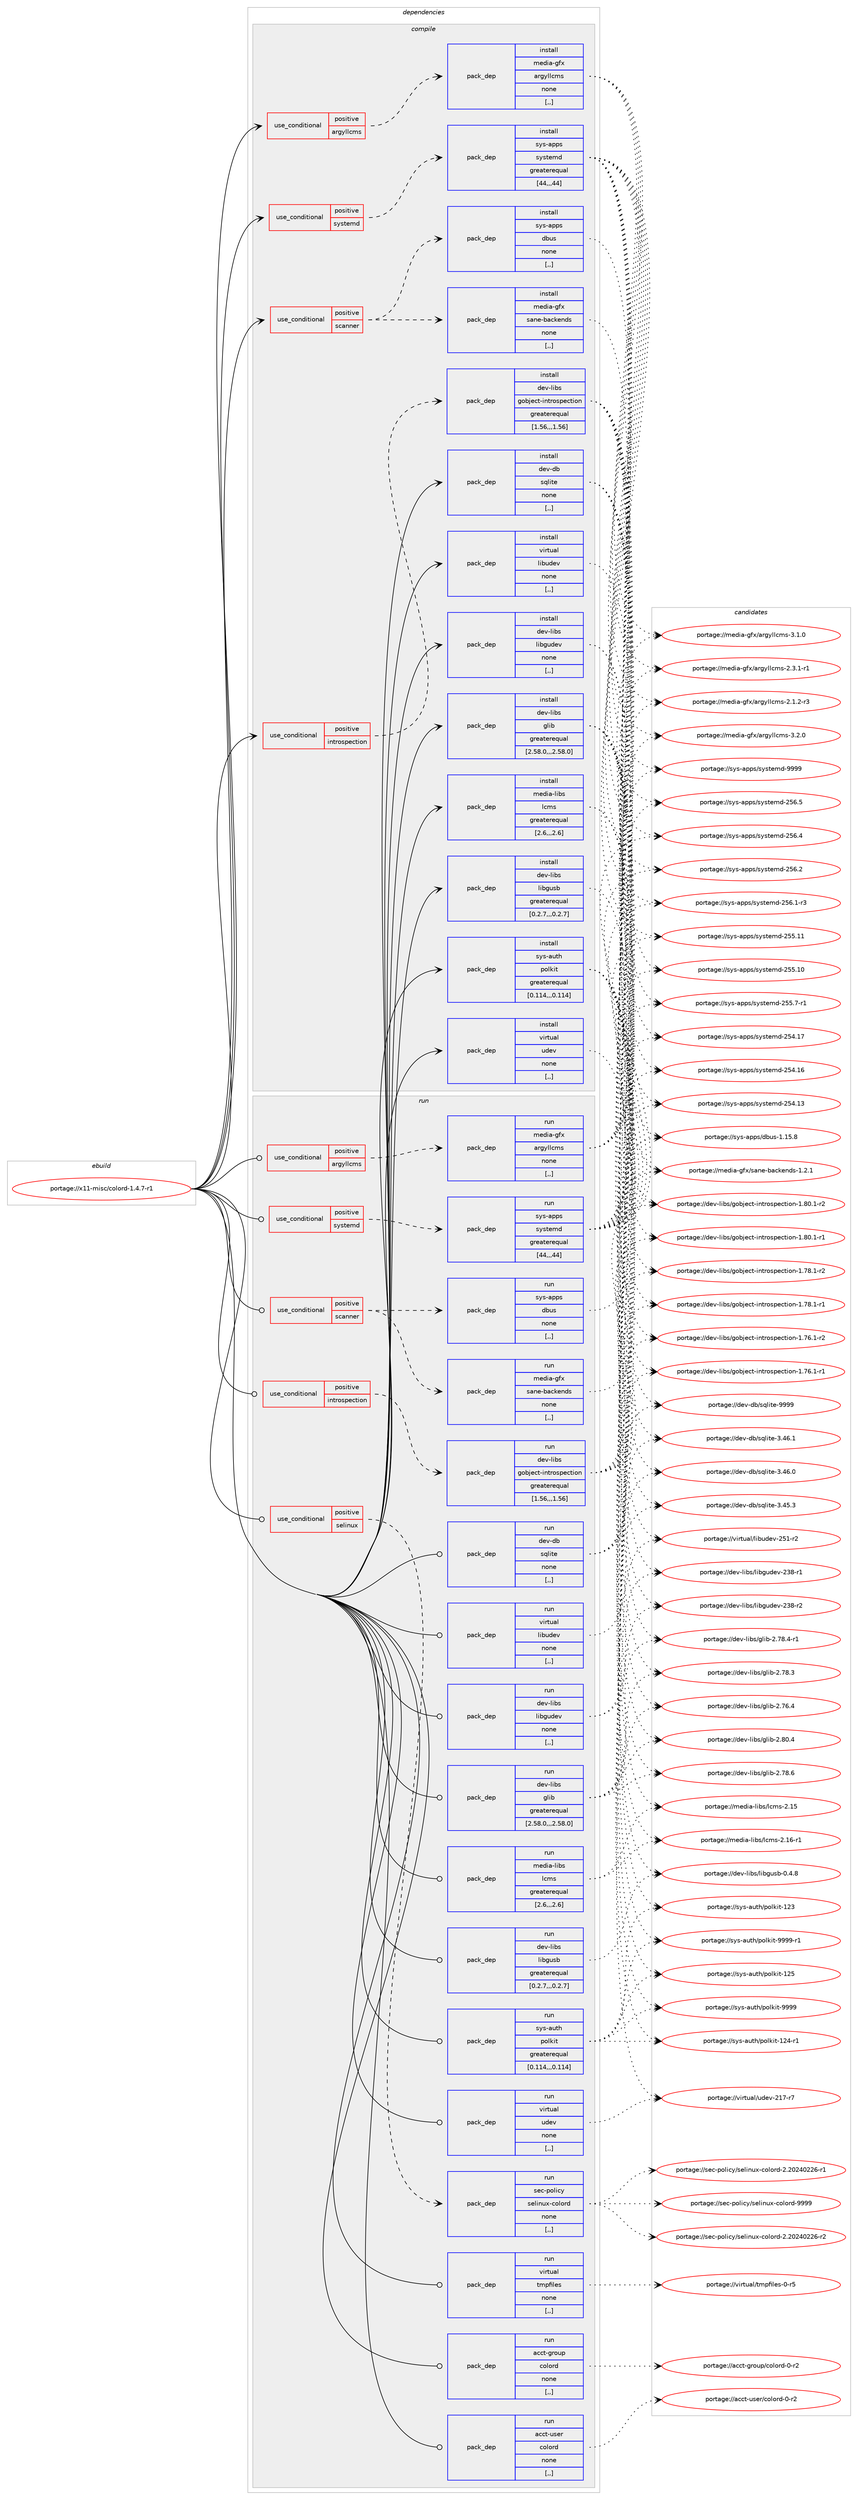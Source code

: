 digraph prolog {

# *************
# Graph options
# *************

newrank=true;
concentrate=true;
compound=true;
graph [rankdir=LR,fontname=Helvetica,fontsize=10,ranksep=1.5];#, ranksep=2.5, nodesep=0.2];
edge  [arrowhead=vee];
node  [fontname=Helvetica,fontsize=10];

# **********
# The ebuild
# **********

subgraph cluster_leftcol {
color=gray;
label=<<i>ebuild</i>>;
id [label="portage://x11-misc/colord-1.4.7-r1", color=red, width=4, href="../x11-misc/colord-1.4.7-r1.svg"];
}

# ****************
# The dependencies
# ****************

subgraph cluster_midcol {
color=gray;
label=<<i>dependencies</i>>;
subgraph cluster_compile {
fillcolor="#eeeeee";
style=filled;
label=<<i>compile</i>>;
subgraph cond12814 {
dependency37055 [label=<<TABLE BORDER="0" CELLBORDER="1" CELLSPACING="0" CELLPADDING="4"><TR><TD ROWSPAN="3" CELLPADDING="10">use_conditional</TD></TR><TR><TD>positive</TD></TR><TR><TD>argyllcms</TD></TR></TABLE>>, shape=none, color=red];
subgraph pack23958 {
dependency37056 [label=<<TABLE BORDER="0" CELLBORDER="1" CELLSPACING="0" CELLPADDING="4" WIDTH="220"><TR><TD ROWSPAN="6" CELLPADDING="30">pack_dep</TD></TR><TR><TD WIDTH="110">install</TD></TR><TR><TD>media-gfx</TD></TR><TR><TD>argyllcms</TD></TR><TR><TD>none</TD></TR><TR><TD>[,,]</TD></TR></TABLE>>, shape=none, color=blue];
}
dependency37055:e -> dependency37056:w [weight=20,style="dashed",arrowhead="vee"];
}
id:e -> dependency37055:w [weight=20,style="solid",arrowhead="vee"];
subgraph cond12815 {
dependency37057 [label=<<TABLE BORDER="0" CELLBORDER="1" CELLSPACING="0" CELLPADDING="4"><TR><TD ROWSPAN="3" CELLPADDING="10">use_conditional</TD></TR><TR><TD>positive</TD></TR><TR><TD>introspection</TD></TR></TABLE>>, shape=none, color=red];
subgraph pack23959 {
dependency37058 [label=<<TABLE BORDER="0" CELLBORDER="1" CELLSPACING="0" CELLPADDING="4" WIDTH="220"><TR><TD ROWSPAN="6" CELLPADDING="30">pack_dep</TD></TR><TR><TD WIDTH="110">install</TD></TR><TR><TD>dev-libs</TD></TR><TR><TD>gobject-introspection</TD></TR><TR><TD>greaterequal</TD></TR><TR><TD>[1.56,,,1.56]</TD></TR></TABLE>>, shape=none, color=blue];
}
dependency37057:e -> dependency37058:w [weight=20,style="dashed",arrowhead="vee"];
}
id:e -> dependency37057:w [weight=20,style="solid",arrowhead="vee"];
subgraph cond12816 {
dependency37059 [label=<<TABLE BORDER="0" CELLBORDER="1" CELLSPACING="0" CELLPADDING="4"><TR><TD ROWSPAN="3" CELLPADDING="10">use_conditional</TD></TR><TR><TD>positive</TD></TR><TR><TD>scanner</TD></TR></TABLE>>, shape=none, color=red];
subgraph pack23960 {
dependency37060 [label=<<TABLE BORDER="0" CELLBORDER="1" CELLSPACING="0" CELLPADDING="4" WIDTH="220"><TR><TD ROWSPAN="6" CELLPADDING="30">pack_dep</TD></TR><TR><TD WIDTH="110">install</TD></TR><TR><TD>media-gfx</TD></TR><TR><TD>sane-backends</TD></TR><TR><TD>none</TD></TR><TR><TD>[,,]</TD></TR></TABLE>>, shape=none, color=blue];
}
dependency37059:e -> dependency37060:w [weight=20,style="dashed",arrowhead="vee"];
subgraph pack23961 {
dependency37061 [label=<<TABLE BORDER="0" CELLBORDER="1" CELLSPACING="0" CELLPADDING="4" WIDTH="220"><TR><TD ROWSPAN="6" CELLPADDING="30">pack_dep</TD></TR><TR><TD WIDTH="110">install</TD></TR><TR><TD>sys-apps</TD></TR><TR><TD>dbus</TD></TR><TR><TD>none</TD></TR><TR><TD>[,,]</TD></TR></TABLE>>, shape=none, color=blue];
}
dependency37059:e -> dependency37061:w [weight=20,style="dashed",arrowhead="vee"];
}
id:e -> dependency37059:w [weight=20,style="solid",arrowhead="vee"];
subgraph cond12817 {
dependency37062 [label=<<TABLE BORDER="0" CELLBORDER="1" CELLSPACING="0" CELLPADDING="4"><TR><TD ROWSPAN="3" CELLPADDING="10">use_conditional</TD></TR><TR><TD>positive</TD></TR><TR><TD>systemd</TD></TR></TABLE>>, shape=none, color=red];
subgraph pack23962 {
dependency37063 [label=<<TABLE BORDER="0" CELLBORDER="1" CELLSPACING="0" CELLPADDING="4" WIDTH="220"><TR><TD ROWSPAN="6" CELLPADDING="30">pack_dep</TD></TR><TR><TD WIDTH="110">install</TD></TR><TR><TD>sys-apps</TD></TR><TR><TD>systemd</TD></TR><TR><TD>greaterequal</TD></TR><TR><TD>[44,,,44]</TD></TR></TABLE>>, shape=none, color=blue];
}
dependency37062:e -> dependency37063:w [weight=20,style="dashed",arrowhead="vee"];
}
id:e -> dependency37062:w [weight=20,style="solid",arrowhead="vee"];
subgraph pack23963 {
dependency37064 [label=<<TABLE BORDER="0" CELLBORDER="1" CELLSPACING="0" CELLPADDING="4" WIDTH="220"><TR><TD ROWSPAN="6" CELLPADDING="30">pack_dep</TD></TR><TR><TD WIDTH="110">install</TD></TR><TR><TD>dev-db</TD></TR><TR><TD>sqlite</TD></TR><TR><TD>none</TD></TR><TR><TD>[,,]</TD></TR></TABLE>>, shape=none, color=blue];
}
id:e -> dependency37064:w [weight=20,style="solid",arrowhead="vee"];
subgraph pack23964 {
dependency37065 [label=<<TABLE BORDER="0" CELLBORDER="1" CELLSPACING="0" CELLPADDING="4" WIDTH="220"><TR><TD ROWSPAN="6" CELLPADDING="30">pack_dep</TD></TR><TR><TD WIDTH="110">install</TD></TR><TR><TD>dev-libs</TD></TR><TR><TD>glib</TD></TR><TR><TD>greaterequal</TD></TR><TR><TD>[2.58.0,,,2.58.0]</TD></TR></TABLE>>, shape=none, color=blue];
}
id:e -> dependency37065:w [weight=20,style="solid",arrowhead="vee"];
subgraph pack23965 {
dependency37066 [label=<<TABLE BORDER="0" CELLBORDER="1" CELLSPACING="0" CELLPADDING="4" WIDTH="220"><TR><TD ROWSPAN="6" CELLPADDING="30">pack_dep</TD></TR><TR><TD WIDTH="110">install</TD></TR><TR><TD>dev-libs</TD></TR><TR><TD>libgudev</TD></TR><TR><TD>none</TD></TR><TR><TD>[,,]</TD></TR></TABLE>>, shape=none, color=blue];
}
id:e -> dependency37066:w [weight=20,style="solid",arrowhead="vee"];
subgraph pack23966 {
dependency37067 [label=<<TABLE BORDER="0" CELLBORDER="1" CELLSPACING="0" CELLPADDING="4" WIDTH="220"><TR><TD ROWSPAN="6" CELLPADDING="30">pack_dep</TD></TR><TR><TD WIDTH="110">install</TD></TR><TR><TD>dev-libs</TD></TR><TR><TD>libgusb</TD></TR><TR><TD>greaterequal</TD></TR><TR><TD>[0.2.7,,,0.2.7]</TD></TR></TABLE>>, shape=none, color=blue];
}
id:e -> dependency37067:w [weight=20,style="solid",arrowhead="vee"];
subgraph pack23967 {
dependency37068 [label=<<TABLE BORDER="0" CELLBORDER="1" CELLSPACING="0" CELLPADDING="4" WIDTH="220"><TR><TD ROWSPAN="6" CELLPADDING="30">pack_dep</TD></TR><TR><TD WIDTH="110">install</TD></TR><TR><TD>media-libs</TD></TR><TR><TD>lcms</TD></TR><TR><TD>greaterequal</TD></TR><TR><TD>[2.6,,,2.6]</TD></TR></TABLE>>, shape=none, color=blue];
}
id:e -> dependency37068:w [weight=20,style="solid",arrowhead="vee"];
subgraph pack23968 {
dependency37069 [label=<<TABLE BORDER="0" CELLBORDER="1" CELLSPACING="0" CELLPADDING="4" WIDTH="220"><TR><TD ROWSPAN="6" CELLPADDING="30">pack_dep</TD></TR><TR><TD WIDTH="110">install</TD></TR><TR><TD>sys-auth</TD></TR><TR><TD>polkit</TD></TR><TR><TD>greaterequal</TD></TR><TR><TD>[0.114,,,0.114]</TD></TR></TABLE>>, shape=none, color=blue];
}
id:e -> dependency37069:w [weight=20,style="solid",arrowhead="vee"];
subgraph pack23969 {
dependency37070 [label=<<TABLE BORDER="0" CELLBORDER="1" CELLSPACING="0" CELLPADDING="4" WIDTH="220"><TR><TD ROWSPAN="6" CELLPADDING="30">pack_dep</TD></TR><TR><TD WIDTH="110">install</TD></TR><TR><TD>virtual</TD></TR><TR><TD>libudev</TD></TR><TR><TD>none</TD></TR><TR><TD>[,,]</TD></TR></TABLE>>, shape=none, color=blue];
}
id:e -> dependency37070:w [weight=20,style="solid",arrowhead="vee"];
subgraph pack23970 {
dependency37071 [label=<<TABLE BORDER="0" CELLBORDER="1" CELLSPACING="0" CELLPADDING="4" WIDTH="220"><TR><TD ROWSPAN="6" CELLPADDING="30">pack_dep</TD></TR><TR><TD WIDTH="110">install</TD></TR><TR><TD>virtual</TD></TR><TR><TD>udev</TD></TR><TR><TD>none</TD></TR><TR><TD>[,,]</TD></TR></TABLE>>, shape=none, color=blue];
}
id:e -> dependency37071:w [weight=20,style="solid",arrowhead="vee"];
}
subgraph cluster_compileandrun {
fillcolor="#eeeeee";
style=filled;
label=<<i>compile and run</i>>;
}
subgraph cluster_run {
fillcolor="#eeeeee";
style=filled;
label=<<i>run</i>>;
subgraph cond12818 {
dependency37072 [label=<<TABLE BORDER="0" CELLBORDER="1" CELLSPACING="0" CELLPADDING="4"><TR><TD ROWSPAN="3" CELLPADDING="10">use_conditional</TD></TR><TR><TD>positive</TD></TR><TR><TD>argyllcms</TD></TR></TABLE>>, shape=none, color=red];
subgraph pack23971 {
dependency37073 [label=<<TABLE BORDER="0" CELLBORDER="1" CELLSPACING="0" CELLPADDING="4" WIDTH="220"><TR><TD ROWSPAN="6" CELLPADDING="30">pack_dep</TD></TR><TR><TD WIDTH="110">run</TD></TR><TR><TD>media-gfx</TD></TR><TR><TD>argyllcms</TD></TR><TR><TD>none</TD></TR><TR><TD>[,,]</TD></TR></TABLE>>, shape=none, color=blue];
}
dependency37072:e -> dependency37073:w [weight=20,style="dashed",arrowhead="vee"];
}
id:e -> dependency37072:w [weight=20,style="solid",arrowhead="odot"];
subgraph cond12819 {
dependency37074 [label=<<TABLE BORDER="0" CELLBORDER="1" CELLSPACING="0" CELLPADDING="4"><TR><TD ROWSPAN="3" CELLPADDING="10">use_conditional</TD></TR><TR><TD>positive</TD></TR><TR><TD>introspection</TD></TR></TABLE>>, shape=none, color=red];
subgraph pack23972 {
dependency37075 [label=<<TABLE BORDER="0" CELLBORDER="1" CELLSPACING="0" CELLPADDING="4" WIDTH="220"><TR><TD ROWSPAN="6" CELLPADDING="30">pack_dep</TD></TR><TR><TD WIDTH="110">run</TD></TR><TR><TD>dev-libs</TD></TR><TR><TD>gobject-introspection</TD></TR><TR><TD>greaterequal</TD></TR><TR><TD>[1.56,,,1.56]</TD></TR></TABLE>>, shape=none, color=blue];
}
dependency37074:e -> dependency37075:w [weight=20,style="dashed",arrowhead="vee"];
}
id:e -> dependency37074:w [weight=20,style="solid",arrowhead="odot"];
subgraph cond12820 {
dependency37076 [label=<<TABLE BORDER="0" CELLBORDER="1" CELLSPACING="0" CELLPADDING="4"><TR><TD ROWSPAN="3" CELLPADDING="10">use_conditional</TD></TR><TR><TD>positive</TD></TR><TR><TD>scanner</TD></TR></TABLE>>, shape=none, color=red];
subgraph pack23973 {
dependency37077 [label=<<TABLE BORDER="0" CELLBORDER="1" CELLSPACING="0" CELLPADDING="4" WIDTH="220"><TR><TD ROWSPAN="6" CELLPADDING="30">pack_dep</TD></TR><TR><TD WIDTH="110">run</TD></TR><TR><TD>media-gfx</TD></TR><TR><TD>sane-backends</TD></TR><TR><TD>none</TD></TR><TR><TD>[,,]</TD></TR></TABLE>>, shape=none, color=blue];
}
dependency37076:e -> dependency37077:w [weight=20,style="dashed",arrowhead="vee"];
subgraph pack23974 {
dependency37078 [label=<<TABLE BORDER="0" CELLBORDER="1" CELLSPACING="0" CELLPADDING="4" WIDTH="220"><TR><TD ROWSPAN="6" CELLPADDING="30">pack_dep</TD></TR><TR><TD WIDTH="110">run</TD></TR><TR><TD>sys-apps</TD></TR><TR><TD>dbus</TD></TR><TR><TD>none</TD></TR><TR><TD>[,,]</TD></TR></TABLE>>, shape=none, color=blue];
}
dependency37076:e -> dependency37078:w [weight=20,style="dashed",arrowhead="vee"];
}
id:e -> dependency37076:w [weight=20,style="solid",arrowhead="odot"];
subgraph cond12821 {
dependency37079 [label=<<TABLE BORDER="0" CELLBORDER="1" CELLSPACING="0" CELLPADDING="4"><TR><TD ROWSPAN="3" CELLPADDING="10">use_conditional</TD></TR><TR><TD>positive</TD></TR><TR><TD>selinux</TD></TR></TABLE>>, shape=none, color=red];
subgraph pack23975 {
dependency37080 [label=<<TABLE BORDER="0" CELLBORDER="1" CELLSPACING="0" CELLPADDING="4" WIDTH="220"><TR><TD ROWSPAN="6" CELLPADDING="30">pack_dep</TD></TR><TR><TD WIDTH="110">run</TD></TR><TR><TD>sec-policy</TD></TR><TR><TD>selinux-colord</TD></TR><TR><TD>none</TD></TR><TR><TD>[,,]</TD></TR></TABLE>>, shape=none, color=blue];
}
dependency37079:e -> dependency37080:w [weight=20,style="dashed",arrowhead="vee"];
}
id:e -> dependency37079:w [weight=20,style="solid",arrowhead="odot"];
subgraph cond12822 {
dependency37081 [label=<<TABLE BORDER="0" CELLBORDER="1" CELLSPACING="0" CELLPADDING="4"><TR><TD ROWSPAN="3" CELLPADDING="10">use_conditional</TD></TR><TR><TD>positive</TD></TR><TR><TD>systemd</TD></TR></TABLE>>, shape=none, color=red];
subgraph pack23976 {
dependency37082 [label=<<TABLE BORDER="0" CELLBORDER="1" CELLSPACING="0" CELLPADDING="4" WIDTH="220"><TR><TD ROWSPAN="6" CELLPADDING="30">pack_dep</TD></TR><TR><TD WIDTH="110">run</TD></TR><TR><TD>sys-apps</TD></TR><TR><TD>systemd</TD></TR><TR><TD>greaterequal</TD></TR><TR><TD>[44,,,44]</TD></TR></TABLE>>, shape=none, color=blue];
}
dependency37081:e -> dependency37082:w [weight=20,style="dashed",arrowhead="vee"];
}
id:e -> dependency37081:w [weight=20,style="solid",arrowhead="odot"];
subgraph pack23977 {
dependency37083 [label=<<TABLE BORDER="0" CELLBORDER="1" CELLSPACING="0" CELLPADDING="4" WIDTH="220"><TR><TD ROWSPAN="6" CELLPADDING="30">pack_dep</TD></TR><TR><TD WIDTH="110">run</TD></TR><TR><TD>acct-group</TD></TR><TR><TD>colord</TD></TR><TR><TD>none</TD></TR><TR><TD>[,,]</TD></TR></TABLE>>, shape=none, color=blue];
}
id:e -> dependency37083:w [weight=20,style="solid",arrowhead="odot"];
subgraph pack23978 {
dependency37084 [label=<<TABLE BORDER="0" CELLBORDER="1" CELLSPACING="0" CELLPADDING="4" WIDTH="220"><TR><TD ROWSPAN="6" CELLPADDING="30">pack_dep</TD></TR><TR><TD WIDTH="110">run</TD></TR><TR><TD>acct-user</TD></TR><TR><TD>colord</TD></TR><TR><TD>none</TD></TR><TR><TD>[,,]</TD></TR></TABLE>>, shape=none, color=blue];
}
id:e -> dependency37084:w [weight=20,style="solid",arrowhead="odot"];
subgraph pack23979 {
dependency37085 [label=<<TABLE BORDER="0" CELLBORDER="1" CELLSPACING="0" CELLPADDING="4" WIDTH="220"><TR><TD ROWSPAN="6" CELLPADDING="30">pack_dep</TD></TR><TR><TD WIDTH="110">run</TD></TR><TR><TD>dev-db</TD></TR><TR><TD>sqlite</TD></TR><TR><TD>none</TD></TR><TR><TD>[,,]</TD></TR></TABLE>>, shape=none, color=blue];
}
id:e -> dependency37085:w [weight=20,style="solid",arrowhead="odot"];
subgraph pack23980 {
dependency37086 [label=<<TABLE BORDER="0" CELLBORDER="1" CELLSPACING="0" CELLPADDING="4" WIDTH="220"><TR><TD ROWSPAN="6" CELLPADDING="30">pack_dep</TD></TR><TR><TD WIDTH="110">run</TD></TR><TR><TD>dev-libs</TD></TR><TR><TD>glib</TD></TR><TR><TD>greaterequal</TD></TR><TR><TD>[2.58.0,,,2.58.0]</TD></TR></TABLE>>, shape=none, color=blue];
}
id:e -> dependency37086:w [weight=20,style="solid",arrowhead="odot"];
subgraph pack23981 {
dependency37087 [label=<<TABLE BORDER="0" CELLBORDER="1" CELLSPACING="0" CELLPADDING="4" WIDTH="220"><TR><TD ROWSPAN="6" CELLPADDING="30">pack_dep</TD></TR><TR><TD WIDTH="110">run</TD></TR><TR><TD>dev-libs</TD></TR><TR><TD>libgudev</TD></TR><TR><TD>none</TD></TR><TR><TD>[,,]</TD></TR></TABLE>>, shape=none, color=blue];
}
id:e -> dependency37087:w [weight=20,style="solid",arrowhead="odot"];
subgraph pack23982 {
dependency37088 [label=<<TABLE BORDER="0" CELLBORDER="1" CELLSPACING="0" CELLPADDING="4" WIDTH="220"><TR><TD ROWSPAN="6" CELLPADDING="30">pack_dep</TD></TR><TR><TD WIDTH="110">run</TD></TR><TR><TD>dev-libs</TD></TR><TR><TD>libgusb</TD></TR><TR><TD>greaterequal</TD></TR><TR><TD>[0.2.7,,,0.2.7]</TD></TR></TABLE>>, shape=none, color=blue];
}
id:e -> dependency37088:w [weight=20,style="solid",arrowhead="odot"];
subgraph pack23983 {
dependency37089 [label=<<TABLE BORDER="0" CELLBORDER="1" CELLSPACING="0" CELLPADDING="4" WIDTH="220"><TR><TD ROWSPAN="6" CELLPADDING="30">pack_dep</TD></TR><TR><TD WIDTH="110">run</TD></TR><TR><TD>media-libs</TD></TR><TR><TD>lcms</TD></TR><TR><TD>greaterequal</TD></TR><TR><TD>[2.6,,,2.6]</TD></TR></TABLE>>, shape=none, color=blue];
}
id:e -> dependency37089:w [weight=20,style="solid",arrowhead="odot"];
subgraph pack23984 {
dependency37090 [label=<<TABLE BORDER="0" CELLBORDER="1" CELLSPACING="0" CELLPADDING="4" WIDTH="220"><TR><TD ROWSPAN="6" CELLPADDING="30">pack_dep</TD></TR><TR><TD WIDTH="110">run</TD></TR><TR><TD>sys-auth</TD></TR><TR><TD>polkit</TD></TR><TR><TD>greaterequal</TD></TR><TR><TD>[0.114,,,0.114]</TD></TR></TABLE>>, shape=none, color=blue];
}
id:e -> dependency37090:w [weight=20,style="solid",arrowhead="odot"];
subgraph pack23985 {
dependency37091 [label=<<TABLE BORDER="0" CELLBORDER="1" CELLSPACING="0" CELLPADDING="4" WIDTH="220"><TR><TD ROWSPAN="6" CELLPADDING="30">pack_dep</TD></TR><TR><TD WIDTH="110">run</TD></TR><TR><TD>virtual</TD></TR><TR><TD>libudev</TD></TR><TR><TD>none</TD></TR><TR><TD>[,,]</TD></TR></TABLE>>, shape=none, color=blue];
}
id:e -> dependency37091:w [weight=20,style="solid",arrowhead="odot"];
subgraph pack23986 {
dependency37092 [label=<<TABLE BORDER="0" CELLBORDER="1" CELLSPACING="0" CELLPADDING="4" WIDTH="220"><TR><TD ROWSPAN="6" CELLPADDING="30">pack_dep</TD></TR><TR><TD WIDTH="110">run</TD></TR><TR><TD>virtual</TD></TR><TR><TD>tmpfiles</TD></TR><TR><TD>none</TD></TR><TR><TD>[,,]</TD></TR></TABLE>>, shape=none, color=blue];
}
id:e -> dependency37092:w [weight=20,style="solid",arrowhead="odot"];
subgraph pack23987 {
dependency37093 [label=<<TABLE BORDER="0" CELLBORDER="1" CELLSPACING="0" CELLPADDING="4" WIDTH="220"><TR><TD ROWSPAN="6" CELLPADDING="30">pack_dep</TD></TR><TR><TD WIDTH="110">run</TD></TR><TR><TD>virtual</TD></TR><TR><TD>udev</TD></TR><TR><TD>none</TD></TR><TR><TD>[,,]</TD></TR></TABLE>>, shape=none, color=blue];
}
id:e -> dependency37093:w [weight=20,style="solid",arrowhead="odot"];
}
}

# **************
# The candidates
# **************

subgraph cluster_choices {
rank=same;
color=gray;
label=<<i>candidates</i>>;

subgraph choice23958 {
color=black;
nodesep=1;
choice1091011001059745103102120479711410312110810899109115455146504648 [label="portage://media-gfx/argyllcms-3.2.0", color=red, width=4,href="../media-gfx/argyllcms-3.2.0.svg"];
choice1091011001059745103102120479711410312110810899109115455146494648 [label="portage://media-gfx/argyllcms-3.1.0", color=red, width=4,href="../media-gfx/argyllcms-3.1.0.svg"];
choice10910110010597451031021204797114103121108108991091154550465146494511449 [label="portage://media-gfx/argyllcms-2.3.1-r1", color=red, width=4,href="../media-gfx/argyllcms-2.3.1-r1.svg"];
choice10910110010597451031021204797114103121108108991091154550464946504511451 [label="portage://media-gfx/argyllcms-2.1.2-r3", color=red, width=4,href="../media-gfx/argyllcms-2.1.2-r3.svg"];
dependency37056:e -> choice1091011001059745103102120479711410312110810899109115455146504648:w [style=dotted,weight="100"];
dependency37056:e -> choice1091011001059745103102120479711410312110810899109115455146494648:w [style=dotted,weight="100"];
dependency37056:e -> choice10910110010597451031021204797114103121108108991091154550465146494511449:w [style=dotted,weight="100"];
dependency37056:e -> choice10910110010597451031021204797114103121108108991091154550464946504511451:w [style=dotted,weight="100"];
}
subgraph choice23959 {
color=black;
nodesep=1;
choice10010111845108105981154710311198106101991164510511011611411111511210199116105111110454946564846494511450 [label="portage://dev-libs/gobject-introspection-1.80.1-r2", color=red, width=4,href="../dev-libs/gobject-introspection-1.80.1-r2.svg"];
choice10010111845108105981154710311198106101991164510511011611411111511210199116105111110454946564846494511449 [label="portage://dev-libs/gobject-introspection-1.80.1-r1", color=red, width=4,href="../dev-libs/gobject-introspection-1.80.1-r1.svg"];
choice10010111845108105981154710311198106101991164510511011611411111511210199116105111110454946555646494511450 [label="portage://dev-libs/gobject-introspection-1.78.1-r2", color=red, width=4,href="../dev-libs/gobject-introspection-1.78.1-r2.svg"];
choice10010111845108105981154710311198106101991164510511011611411111511210199116105111110454946555646494511449 [label="portage://dev-libs/gobject-introspection-1.78.1-r1", color=red, width=4,href="../dev-libs/gobject-introspection-1.78.1-r1.svg"];
choice10010111845108105981154710311198106101991164510511011611411111511210199116105111110454946555446494511450 [label="portage://dev-libs/gobject-introspection-1.76.1-r2", color=red, width=4,href="../dev-libs/gobject-introspection-1.76.1-r2.svg"];
choice10010111845108105981154710311198106101991164510511011611411111511210199116105111110454946555446494511449 [label="portage://dev-libs/gobject-introspection-1.76.1-r1", color=red, width=4,href="../dev-libs/gobject-introspection-1.76.1-r1.svg"];
dependency37058:e -> choice10010111845108105981154710311198106101991164510511011611411111511210199116105111110454946564846494511450:w [style=dotted,weight="100"];
dependency37058:e -> choice10010111845108105981154710311198106101991164510511011611411111511210199116105111110454946564846494511449:w [style=dotted,weight="100"];
dependency37058:e -> choice10010111845108105981154710311198106101991164510511011611411111511210199116105111110454946555646494511450:w [style=dotted,weight="100"];
dependency37058:e -> choice10010111845108105981154710311198106101991164510511011611411111511210199116105111110454946555646494511449:w [style=dotted,weight="100"];
dependency37058:e -> choice10010111845108105981154710311198106101991164510511011611411111511210199116105111110454946555446494511450:w [style=dotted,weight="100"];
dependency37058:e -> choice10010111845108105981154710311198106101991164510511011611411111511210199116105111110454946555446494511449:w [style=dotted,weight="100"];
}
subgraph choice23960 {
color=black;
nodesep=1;
choice1091011001059745103102120471159711010145989799107101110100115454946504649 [label="portage://media-gfx/sane-backends-1.2.1", color=red, width=4,href="../media-gfx/sane-backends-1.2.1.svg"];
dependency37060:e -> choice1091011001059745103102120471159711010145989799107101110100115454946504649:w [style=dotted,weight="100"];
}
subgraph choice23961 {
color=black;
nodesep=1;
choice1151211154597112112115471009811711545494649534656 [label="portage://sys-apps/dbus-1.15.8", color=red, width=4,href="../sys-apps/dbus-1.15.8.svg"];
dependency37061:e -> choice1151211154597112112115471009811711545494649534656:w [style=dotted,weight="100"];
}
subgraph choice23962 {
color=black;
nodesep=1;
choice1151211154597112112115471151211151161011091004557575757 [label="portage://sys-apps/systemd-9999", color=red, width=4,href="../sys-apps/systemd-9999.svg"];
choice115121115459711211211547115121115116101109100455053544653 [label="portage://sys-apps/systemd-256.5", color=red, width=4,href="../sys-apps/systemd-256.5.svg"];
choice115121115459711211211547115121115116101109100455053544652 [label="portage://sys-apps/systemd-256.4", color=red, width=4,href="../sys-apps/systemd-256.4.svg"];
choice115121115459711211211547115121115116101109100455053544650 [label="portage://sys-apps/systemd-256.2", color=red, width=4,href="../sys-apps/systemd-256.2.svg"];
choice1151211154597112112115471151211151161011091004550535446494511451 [label="portage://sys-apps/systemd-256.1-r3", color=red, width=4,href="../sys-apps/systemd-256.1-r3.svg"];
choice11512111545971121121154711512111511610110910045505353464949 [label="portage://sys-apps/systemd-255.11", color=red, width=4,href="../sys-apps/systemd-255.11.svg"];
choice11512111545971121121154711512111511610110910045505353464948 [label="portage://sys-apps/systemd-255.10", color=red, width=4,href="../sys-apps/systemd-255.10.svg"];
choice1151211154597112112115471151211151161011091004550535346554511449 [label="portage://sys-apps/systemd-255.7-r1", color=red, width=4,href="../sys-apps/systemd-255.7-r1.svg"];
choice11512111545971121121154711512111511610110910045505352464955 [label="portage://sys-apps/systemd-254.17", color=red, width=4,href="../sys-apps/systemd-254.17.svg"];
choice11512111545971121121154711512111511610110910045505352464954 [label="portage://sys-apps/systemd-254.16", color=red, width=4,href="../sys-apps/systemd-254.16.svg"];
choice11512111545971121121154711512111511610110910045505352464951 [label="portage://sys-apps/systemd-254.13", color=red, width=4,href="../sys-apps/systemd-254.13.svg"];
dependency37063:e -> choice1151211154597112112115471151211151161011091004557575757:w [style=dotted,weight="100"];
dependency37063:e -> choice115121115459711211211547115121115116101109100455053544653:w [style=dotted,weight="100"];
dependency37063:e -> choice115121115459711211211547115121115116101109100455053544652:w [style=dotted,weight="100"];
dependency37063:e -> choice115121115459711211211547115121115116101109100455053544650:w [style=dotted,weight="100"];
dependency37063:e -> choice1151211154597112112115471151211151161011091004550535446494511451:w [style=dotted,weight="100"];
dependency37063:e -> choice11512111545971121121154711512111511610110910045505353464949:w [style=dotted,weight="100"];
dependency37063:e -> choice11512111545971121121154711512111511610110910045505353464948:w [style=dotted,weight="100"];
dependency37063:e -> choice1151211154597112112115471151211151161011091004550535346554511449:w [style=dotted,weight="100"];
dependency37063:e -> choice11512111545971121121154711512111511610110910045505352464955:w [style=dotted,weight="100"];
dependency37063:e -> choice11512111545971121121154711512111511610110910045505352464954:w [style=dotted,weight="100"];
dependency37063:e -> choice11512111545971121121154711512111511610110910045505352464951:w [style=dotted,weight="100"];
}
subgraph choice23963 {
color=black;
nodesep=1;
choice1001011184510098471151131081051161014557575757 [label="portage://dev-db/sqlite-9999", color=red, width=4,href="../dev-db/sqlite-9999.svg"];
choice10010111845100984711511310810511610145514652544649 [label="portage://dev-db/sqlite-3.46.1", color=red, width=4,href="../dev-db/sqlite-3.46.1.svg"];
choice10010111845100984711511310810511610145514652544648 [label="portage://dev-db/sqlite-3.46.0", color=red, width=4,href="../dev-db/sqlite-3.46.0.svg"];
choice10010111845100984711511310810511610145514652534651 [label="portage://dev-db/sqlite-3.45.3", color=red, width=4,href="../dev-db/sqlite-3.45.3.svg"];
dependency37064:e -> choice1001011184510098471151131081051161014557575757:w [style=dotted,weight="100"];
dependency37064:e -> choice10010111845100984711511310810511610145514652544649:w [style=dotted,weight="100"];
dependency37064:e -> choice10010111845100984711511310810511610145514652544648:w [style=dotted,weight="100"];
dependency37064:e -> choice10010111845100984711511310810511610145514652534651:w [style=dotted,weight="100"];
}
subgraph choice23964 {
color=black;
nodesep=1;
choice1001011184510810598115471031081059845504656484652 [label="portage://dev-libs/glib-2.80.4", color=red, width=4,href="../dev-libs/glib-2.80.4.svg"];
choice1001011184510810598115471031081059845504655564654 [label="portage://dev-libs/glib-2.78.6", color=red, width=4,href="../dev-libs/glib-2.78.6.svg"];
choice10010111845108105981154710310810598455046555646524511449 [label="portage://dev-libs/glib-2.78.4-r1", color=red, width=4,href="../dev-libs/glib-2.78.4-r1.svg"];
choice1001011184510810598115471031081059845504655564651 [label="portage://dev-libs/glib-2.78.3", color=red, width=4,href="../dev-libs/glib-2.78.3.svg"];
choice1001011184510810598115471031081059845504655544652 [label="portage://dev-libs/glib-2.76.4", color=red, width=4,href="../dev-libs/glib-2.76.4.svg"];
dependency37065:e -> choice1001011184510810598115471031081059845504656484652:w [style=dotted,weight="100"];
dependency37065:e -> choice1001011184510810598115471031081059845504655564654:w [style=dotted,weight="100"];
dependency37065:e -> choice10010111845108105981154710310810598455046555646524511449:w [style=dotted,weight="100"];
dependency37065:e -> choice1001011184510810598115471031081059845504655564651:w [style=dotted,weight="100"];
dependency37065:e -> choice1001011184510810598115471031081059845504655544652:w [style=dotted,weight="100"];
}
subgraph choice23965 {
color=black;
nodesep=1;
choice10010111845108105981154710810598103117100101118455051564511450 [label="portage://dev-libs/libgudev-238-r2", color=red, width=4,href="../dev-libs/libgudev-238-r2.svg"];
choice10010111845108105981154710810598103117100101118455051564511449 [label="portage://dev-libs/libgudev-238-r1", color=red, width=4,href="../dev-libs/libgudev-238-r1.svg"];
dependency37066:e -> choice10010111845108105981154710810598103117100101118455051564511450:w [style=dotted,weight="100"];
dependency37066:e -> choice10010111845108105981154710810598103117100101118455051564511449:w [style=dotted,weight="100"];
}
subgraph choice23966 {
color=black;
nodesep=1;
choice1001011184510810598115471081059810311711598454846524656 [label="portage://dev-libs/libgusb-0.4.8", color=red, width=4,href="../dev-libs/libgusb-0.4.8.svg"];
dependency37067:e -> choice1001011184510810598115471081059810311711598454846524656:w [style=dotted,weight="100"];
}
subgraph choice23967 {
color=black;
nodesep=1;
choice109101100105974510810598115471089910911545504649544511449 [label="portage://media-libs/lcms-2.16-r1", color=red, width=4,href="../media-libs/lcms-2.16-r1.svg"];
choice10910110010597451081059811547108991091154550464953 [label="portage://media-libs/lcms-2.15", color=red, width=4,href="../media-libs/lcms-2.15.svg"];
dependency37068:e -> choice109101100105974510810598115471089910911545504649544511449:w [style=dotted,weight="100"];
dependency37068:e -> choice10910110010597451081059811547108991091154550464953:w [style=dotted,weight="100"];
}
subgraph choice23968 {
color=black;
nodesep=1;
choice11512111545971171161044711211110810710511645575757574511449 [label="portage://sys-auth/polkit-9999-r1", color=red, width=4,href="../sys-auth/polkit-9999-r1.svg"];
choice1151211154597117116104471121111081071051164557575757 [label="portage://sys-auth/polkit-9999", color=red, width=4,href="../sys-auth/polkit-9999.svg"];
choice11512111545971171161044711211110810710511645495053 [label="portage://sys-auth/polkit-125", color=red, width=4,href="../sys-auth/polkit-125.svg"];
choice115121115459711711610447112111108107105116454950524511449 [label="portage://sys-auth/polkit-124-r1", color=red, width=4,href="../sys-auth/polkit-124-r1.svg"];
choice11512111545971171161044711211110810710511645495051 [label="portage://sys-auth/polkit-123", color=red, width=4,href="../sys-auth/polkit-123.svg"];
dependency37069:e -> choice11512111545971171161044711211110810710511645575757574511449:w [style=dotted,weight="100"];
dependency37069:e -> choice1151211154597117116104471121111081071051164557575757:w [style=dotted,weight="100"];
dependency37069:e -> choice11512111545971171161044711211110810710511645495053:w [style=dotted,weight="100"];
dependency37069:e -> choice115121115459711711610447112111108107105116454950524511449:w [style=dotted,weight="100"];
dependency37069:e -> choice11512111545971171161044711211110810710511645495051:w [style=dotted,weight="100"];
}
subgraph choice23969 {
color=black;
nodesep=1;
choice118105114116117971084710810598117100101118455053494511450 [label="portage://virtual/libudev-251-r2", color=red, width=4,href="../virtual/libudev-251-r2.svg"];
dependency37070:e -> choice118105114116117971084710810598117100101118455053494511450:w [style=dotted,weight="100"];
}
subgraph choice23970 {
color=black;
nodesep=1;
choice1181051141161179710847117100101118455049554511455 [label="portage://virtual/udev-217-r7", color=red, width=4,href="../virtual/udev-217-r7.svg"];
dependency37071:e -> choice1181051141161179710847117100101118455049554511455:w [style=dotted,weight="100"];
}
subgraph choice23971 {
color=black;
nodesep=1;
choice1091011001059745103102120479711410312110810899109115455146504648 [label="portage://media-gfx/argyllcms-3.2.0", color=red, width=4,href="../media-gfx/argyllcms-3.2.0.svg"];
choice1091011001059745103102120479711410312110810899109115455146494648 [label="portage://media-gfx/argyllcms-3.1.0", color=red, width=4,href="../media-gfx/argyllcms-3.1.0.svg"];
choice10910110010597451031021204797114103121108108991091154550465146494511449 [label="portage://media-gfx/argyllcms-2.3.1-r1", color=red, width=4,href="../media-gfx/argyllcms-2.3.1-r1.svg"];
choice10910110010597451031021204797114103121108108991091154550464946504511451 [label="portage://media-gfx/argyllcms-2.1.2-r3", color=red, width=4,href="../media-gfx/argyllcms-2.1.2-r3.svg"];
dependency37073:e -> choice1091011001059745103102120479711410312110810899109115455146504648:w [style=dotted,weight="100"];
dependency37073:e -> choice1091011001059745103102120479711410312110810899109115455146494648:w [style=dotted,weight="100"];
dependency37073:e -> choice10910110010597451031021204797114103121108108991091154550465146494511449:w [style=dotted,weight="100"];
dependency37073:e -> choice10910110010597451031021204797114103121108108991091154550464946504511451:w [style=dotted,weight="100"];
}
subgraph choice23972 {
color=black;
nodesep=1;
choice10010111845108105981154710311198106101991164510511011611411111511210199116105111110454946564846494511450 [label="portage://dev-libs/gobject-introspection-1.80.1-r2", color=red, width=4,href="../dev-libs/gobject-introspection-1.80.1-r2.svg"];
choice10010111845108105981154710311198106101991164510511011611411111511210199116105111110454946564846494511449 [label="portage://dev-libs/gobject-introspection-1.80.1-r1", color=red, width=4,href="../dev-libs/gobject-introspection-1.80.1-r1.svg"];
choice10010111845108105981154710311198106101991164510511011611411111511210199116105111110454946555646494511450 [label="portage://dev-libs/gobject-introspection-1.78.1-r2", color=red, width=4,href="../dev-libs/gobject-introspection-1.78.1-r2.svg"];
choice10010111845108105981154710311198106101991164510511011611411111511210199116105111110454946555646494511449 [label="portage://dev-libs/gobject-introspection-1.78.1-r1", color=red, width=4,href="../dev-libs/gobject-introspection-1.78.1-r1.svg"];
choice10010111845108105981154710311198106101991164510511011611411111511210199116105111110454946555446494511450 [label="portage://dev-libs/gobject-introspection-1.76.1-r2", color=red, width=4,href="../dev-libs/gobject-introspection-1.76.1-r2.svg"];
choice10010111845108105981154710311198106101991164510511011611411111511210199116105111110454946555446494511449 [label="portage://dev-libs/gobject-introspection-1.76.1-r1", color=red, width=4,href="../dev-libs/gobject-introspection-1.76.1-r1.svg"];
dependency37075:e -> choice10010111845108105981154710311198106101991164510511011611411111511210199116105111110454946564846494511450:w [style=dotted,weight="100"];
dependency37075:e -> choice10010111845108105981154710311198106101991164510511011611411111511210199116105111110454946564846494511449:w [style=dotted,weight="100"];
dependency37075:e -> choice10010111845108105981154710311198106101991164510511011611411111511210199116105111110454946555646494511450:w [style=dotted,weight="100"];
dependency37075:e -> choice10010111845108105981154710311198106101991164510511011611411111511210199116105111110454946555646494511449:w [style=dotted,weight="100"];
dependency37075:e -> choice10010111845108105981154710311198106101991164510511011611411111511210199116105111110454946555446494511450:w [style=dotted,weight="100"];
dependency37075:e -> choice10010111845108105981154710311198106101991164510511011611411111511210199116105111110454946555446494511449:w [style=dotted,weight="100"];
}
subgraph choice23973 {
color=black;
nodesep=1;
choice1091011001059745103102120471159711010145989799107101110100115454946504649 [label="portage://media-gfx/sane-backends-1.2.1", color=red, width=4,href="../media-gfx/sane-backends-1.2.1.svg"];
dependency37077:e -> choice1091011001059745103102120471159711010145989799107101110100115454946504649:w [style=dotted,weight="100"];
}
subgraph choice23974 {
color=black;
nodesep=1;
choice1151211154597112112115471009811711545494649534656 [label="portage://sys-apps/dbus-1.15.8", color=red, width=4,href="../sys-apps/dbus-1.15.8.svg"];
dependency37078:e -> choice1151211154597112112115471009811711545494649534656:w [style=dotted,weight="100"];
}
subgraph choice23975 {
color=black;
nodesep=1;
choice1151019945112111108105991214711510110810511011712045991111081111141004557575757 [label="portage://sec-policy/selinux-colord-9999", color=red, width=4,href="../sec-policy/selinux-colord-9999.svg"];
choice11510199451121111081059912147115101108105110117120459911110811111410045504650485052485050544511450 [label="portage://sec-policy/selinux-colord-2.20240226-r2", color=red, width=4,href="../sec-policy/selinux-colord-2.20240226-r2.svg"];
choice11510199451121111081059912147115101108105110117120459911110811111410045504650485052485050544511449 [label="portage://sec-policy/selinux-colord-2.20240226-r1", color=red, width=4,href="../sec-policy/selinux-colord-2.20240226-r1.svg"];
dependency37080:e -> choice1151019945112111108105991214711510110810511011712045991111081111141004557575757:w [style=dotted,weight="100"];
dependency37080:e -> choice11510199451121111081059912147115101108105110117120459911110811111410045504650485052485050544511450:w [style=dotted,weight="100"];
dependency37080:e -> choice11510199451121111081059912147115101108105110117120459911110811111410045504650485052485050544511449:w [style=dotted,weight="100"];
}
subgraph choice23976 {
color=black;
nodesep=1;
choice1151211154597112112115471151211151161011091004557575757 [label="portage://sys-apps/systemd-9999", color=red, width=4,href="../sys-apps/systemd-9999.svg"];
choice115121115459711211211547115121115116101109100455053544653 [label="portage://sys-apps/systemd-256.5", color=red, width=4,href="../sys-apps/systemd-256.5.svg"];
choice115121115459711211211547115121115116101109100455053544652 [label="portage://sys-apps/systemd-256.4", color=red, width=4,href="../sys-apps/systemd-256.4.svg"];
choice115121115459711211211547115121115116101109100455053544650 [label="portage://sys-apps/systemd-256.2", color=red, width=4,href="../sys-apps/systemd-256.2.svg"];
choice1151211154597112112115471151211151161011091004550535446494511451 [label="portage://sys-apps/systemd-256.1-r3", color=red, width=4,href="../sys-apps/systemd-256.1-r3.svg"];
choice11512111545971121121154711512111511610110910045505353464949 [label="portage://sys-apps/systemd-255.11", color=red, width=4,href="../sys-apps/systemd-255.11.svg"];
choice11512111545971121121154711512111511610110910045505353464948 [label="portage://sys-apps/systemd-255.10", color=red, width=4,href="../sys-apps/systemd-255.10.svg"];
choice1151211154597112112115471151211151161011091004550535346554511449 [label="portage://sys-apps/systemd-255.7-r1", color=red, width=4,href="../sys-apps/systemd-255.7-r1.svg"];
choice11512111545971121121154711512111511610110910045505352464955 [label="portage://sys-apps/systemd-254.17", color=red, width=4,href="../sys-apps/systemd-254.17.svg"];
choice11512111545971121121154711512111511610110910045505352464954 [label="portage://sys-apps/systemd-254.16", color=red, width=4,href="../sys-apps/systemd-254.16.svg"];
choice11512111545971121121154711512111511610110910045505352464951 [label="portage://sys-apps/systemd-254.13", color=red, width=4,href="../sys-apps/systemd-254.13.svg"];
dependency37082:e -> choice1151211154597112112115471151211151161011091004557575757:w [style=dotted,weight="100"];
dependency37082:e -> choice115121115459711211211547115121115116101109100455053544653:w [style=dotted,weight="100"];
dependency37082:e -> choice115121115459711211211547115121115116101109100455053544652:w [style=dotted,weight="100"];
dependency37082:e -> choice115121115459711211211547115121115116101109100455053544650:w [style=dotted,weight="100"];
dependency37082:e -> choice1151211154597112112115471151211151161011091004550535446494511451:w [style=dotted,weight="100"];
dependency37082:e -> choice11512111545971121121154711512111511610110910045505353464949:w [style=dotted,weight="100"];
dependency37082:e -> choice11512111545971121121154711512111511610110910045505353464948:w [style=dotted,weight="100"];
dependency37082:e -> choice1151211154597112112115471151211151161011091004550535346554511449:w [style=dotted,weight="100"];
dependency37082:e -> choice11512111545971121121154711512111511610110910045505352464955:w [style=dotted,weight="100"];
dependency37082:e -> choice11512111545971121121154711512111511610110910045505352464954:w [style=dotted,weight="100"];
dependency37082:e -> choice11512111545971121121154711512111511610110910045505352464951:w [style=dotted,weight="100"];
}
subgraph choice23977 {
color=black;
nodesep=1;
choice97999911645103114111117112479911110811111410045484511450 [label="portage://acct-group/colord-0-r2", color=red, width=4,href="../acct-group/colord-0-r2.svg"];
dependency37083:e -> choice97999911645103114111117112479911110811111410045484511450:w [style=dotted,weight="100"];
}
subgraph choice23978 {
color=black;
nodesep=1;
choice97999911645117115101114479911110811111410045484511450 [label="portage://acct-user/colord-0-r2", color=red, width=4,href="../acct-user/colord-0-r2.svg"];
dependency37084:e -> choice97999911645117115101114479911110811111410045484511450:w [style=dotted,weight="100"];
}
subgraph choice23979 {
color=black;
nodesep=1;
choice1001011184510098471151131081051161014557575757 [label="portage://dev-db/sqlite-9999", color=red, width=4,href="../dev-db/sqlite-9999.svg"];
choice10010111845100984711511310810511610145514652544649 [label="portage://dev-db/sqlite-3.46.1", color=red, width=4,href="../dev-db/sqlite-3.46.1.svg"];
choice10010111845100984711511310810511610145514652544648 [label="portage://dev-db/sqlite-3.46.0", color=red, width=4,href="../dev-db/sqlite-3.46.0.svg"];
choice10010111845100984711511310810511610145514652534651 [label="portage://dev-db/sqlite-3.45.3", color=red, width=4,href="../dev-db/sqlite-3.45.3.svg"];
dependency37085:e -> choice1001011184510098471151131081051161014557575757:w [style=dotted,weight="100"];
dependency37085:e -> choice10010111845100984711511310810511610145514652544649:w [style=dotted,weight="100"];
dependency37085:e -> choice10010111845100984711511310810511610145514652544648:w [style=dotted,weight="100"];
dependency37085:e -> choice10010111845100984711511310810511610145514652534651:w [style=dotted,weight="100"];
}
subgraph choice23980 {
color=black;
nodesep=1;
choice1001011184510810598115471031081059845504656484652 [label="portage://dev-libs/glib-2.80.4", color=red, width=4,href="../dev-libs/glib-2.80.4.svg"];
choice1001011184510810598115471031081059845504655564654 [label="portage://dev-libs/glib-2.78.6", color=red, width=4,href="../dev-libs/glib-2.78.6.svg"];
choice10010111845108105981154710310810598455046555646524511449 [label="portage://dev-libs/glib-2.78.4-r1", color=red, width=4,href="../dev-libs/glib-2.78.4-r1.svg"];
choice1001011184510810598115471031081059845504655564651 [label="portage://dev-libs/glib-2.78.3", color=red, width=4,href="../dev-libs/glib-2.78.3.svg"];
choice1001011184510810598115471031081059845504655544652 [label="portage://dev-libs/glib-2.76.4", color=red, width=4,href="../dev-libs/glib-2.76.4.svg"];
dependency37086:e -> choice1001011184510810598115471031081059845504656484652:w [style=dotted,weight="100"];
dependency37086:e -> choice1001011184510810598115471031081059845504655564654:w [style=dotted,weight="100"];
dependency37086:e -> choice10010111845108105981154710310810598455046555646524511449:w [style=dotted,weight="100"];
dependency37086:e -> choice1001011184510810598115471031081059845504655564651:w [style=dotted,weight="100"];
dependency37086:e -> choice1001011184510810598115471031081059845504655544652:w [style=dotted,weight="100"];
}
subgraph choice23981 {
color=black;
nodesep=1;
choice10010111845108105981154710810598103117100101118455051564511450 [label="portage://dev-libs/libgudev-238-r2", color=red, width=4,href="../dev-libs/libgudev-238-r2.svg"];
choice10010111845108105981154710810598103117100101118455051564511449 [label="portage://dev-libs/libgudev-238-r1", color=red, width=4,href="../dev-libs/libgudev-238-r1.svg"];
dependency37087:e -> choice10010111845108105981154710810598103117100101118455051564511450:w [style=dotted,weight="100"];
dependency37087:e -> choice10010111845108105981154710810598103117100101118455051564511449:w [style=dotted,weight="100"];
}
subgraph choice23982 {
color=black;
nodesep=1;
choice1001011184510810598115471081059810311711598454846524656 [label="portage://dev-libs/libgusb-0.4.8", color=red, width=4,href="../dev-libs/libgusb-0.4.8.svg"];
dependency37088:e -> choice1001011184510810598115471081059810311711598454846524656:w [style=dotted,weight="100"];
}
subgraph choice23983 {
color=black;
nodesep=1;
choice109101100105974510810598115471089910911545504649544511449 [label="portage://media-libs/lcms-2.16-r1", color=red, width=4,href="../media-libs/lcms-2.16-r1.svg"];
choice10910110010597451081059811547108991091154550464953 [label="portage://media-libs/lcms-2.15", color=red, width=4,href="../media-libs/lcms-2.15.svg"];
dependency37089:e -> choice109101100105974510810598115471089910911545504649544511449:w [style=dotted,weight="100"];
dependency37089:e -> choice10910110010597451081059811547108991091154550464953:w [style=dotted,weight="100"];
}
subgraph choice23984 {
color=black;
nodesep=1;
choice11512111545971171161044711211110810710511645575757574511449 [label="portage://sys-auth/polkit-9999-r1", color=red, width=4,href="../sys-auth/polkit-9999-r1.svg"];
choice1151211154597117116104471121111081071051164557575757 [label="portage://sys-auth/polkit-9999", color=red, width=4,href="../sys-auth/polkit-9999.svg"];
choice11512111545971171161044711211110810710511645495053 [label="portage://sys-auth/polkit-125", color=red, width=4,href="../sys-auth/polkit-125.svg"];
choice115121115459711711610447112111108107105116454950524511449 [label="portage://sys-auth/polkit-124-r1", color=red, width=4,href="../sys-auth/polkit-124-r1.svg"];
choice11512111545971171161044711211110810710511645495051 [label="portage://sys-auth/polkit-123", color=red, width=4,href="../sys-auth/polkit-123.svg"];
dependency37090:e -> choice11512111545971171161044711211110810710511645575757574511449:w [style=dotted,weight="100"];
dependency37090:e -> choice1151211154597117116104471121111081071051164557575757:w [style=dotted,weight="100"];
dependency37090:e -> choice11512111545971171161044711211110810710511645495053:w [style=dotted,weight="100"];
dependency37090:e -> choice115121115459711711610447112111108107105116454950524511449:w [style=dotted,weight="100"];
dependency37090:e -> choice11512111545971171161044711211110810710511645495051:w [style=dotted,weight="100"];
}
subgraph choice23985 {
color=black;
nodesep=1;
choice118105114116117971084710810598117100101118455053494511450 [label="portage://virtual/libudev-251-r2", color=red, width=4,href="../virtual/libudev-251-r2.svg"];
dependency37091:e -> choice118105114116117971084710810598117100101118455053494511450:w [style=dotted,weight="100"];
}
subgraph choice23986 {
color=black;
nodesep=1;
choice118105114116117971084711610911210210510810111545484511453 [label="portage://virtual/tmpfiles-0-r5", color=red, width=4,href="../virtual/tmpfiles-0-r5.svg"];
dependency37092:e -> choice118105114116117971084711610911210210510810111545484511453:w [style=dotted,weight="100"];
}
subgraph choice23987 {
color=black;
nodesep=1;
choice1181051141161179710847117100101118455049554511455 [label="portage://virtual/udev-217-r7", color=red, width=4,href="../virtual/udev-217-r7.svg"];
dependency37093:e -> choice1181051141161179710847117100101118455049554511455:w [style=dotted,weight="100"];
}
}

}
